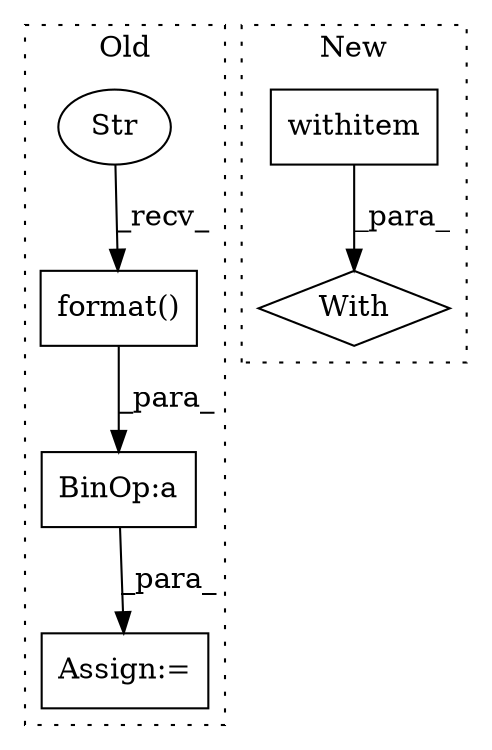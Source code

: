 digraph G {
subgraph cluster0 {
1 [label="format()" a="75" s="7960,8070" l="64,1" shape="box"];
4 [label="Str" a="66" s="7960" l="43" shape="ellipse"];
5 [label="Assign:=" a="68" s="8083" l="4" shape="box"];
6 [label="BinOp:a" a="82" s="7957" l="3" shape="box"];
label = "Old";
style="dotted";
}
subgraph cluster1 {
2 [label="With" a="39" s="6168,6178" l="5,52" shape="diamond"];
3 [label="withitem" a="49" s="6173" l="5" shape="box"];
label = "New";
style="dotted";
}
1 -> 6 [label="_para_"];
3 -> 2 [label="_para_"];
4 -> 1 [label="_recv_"];
6 -> 5 [label="_para_"];
}